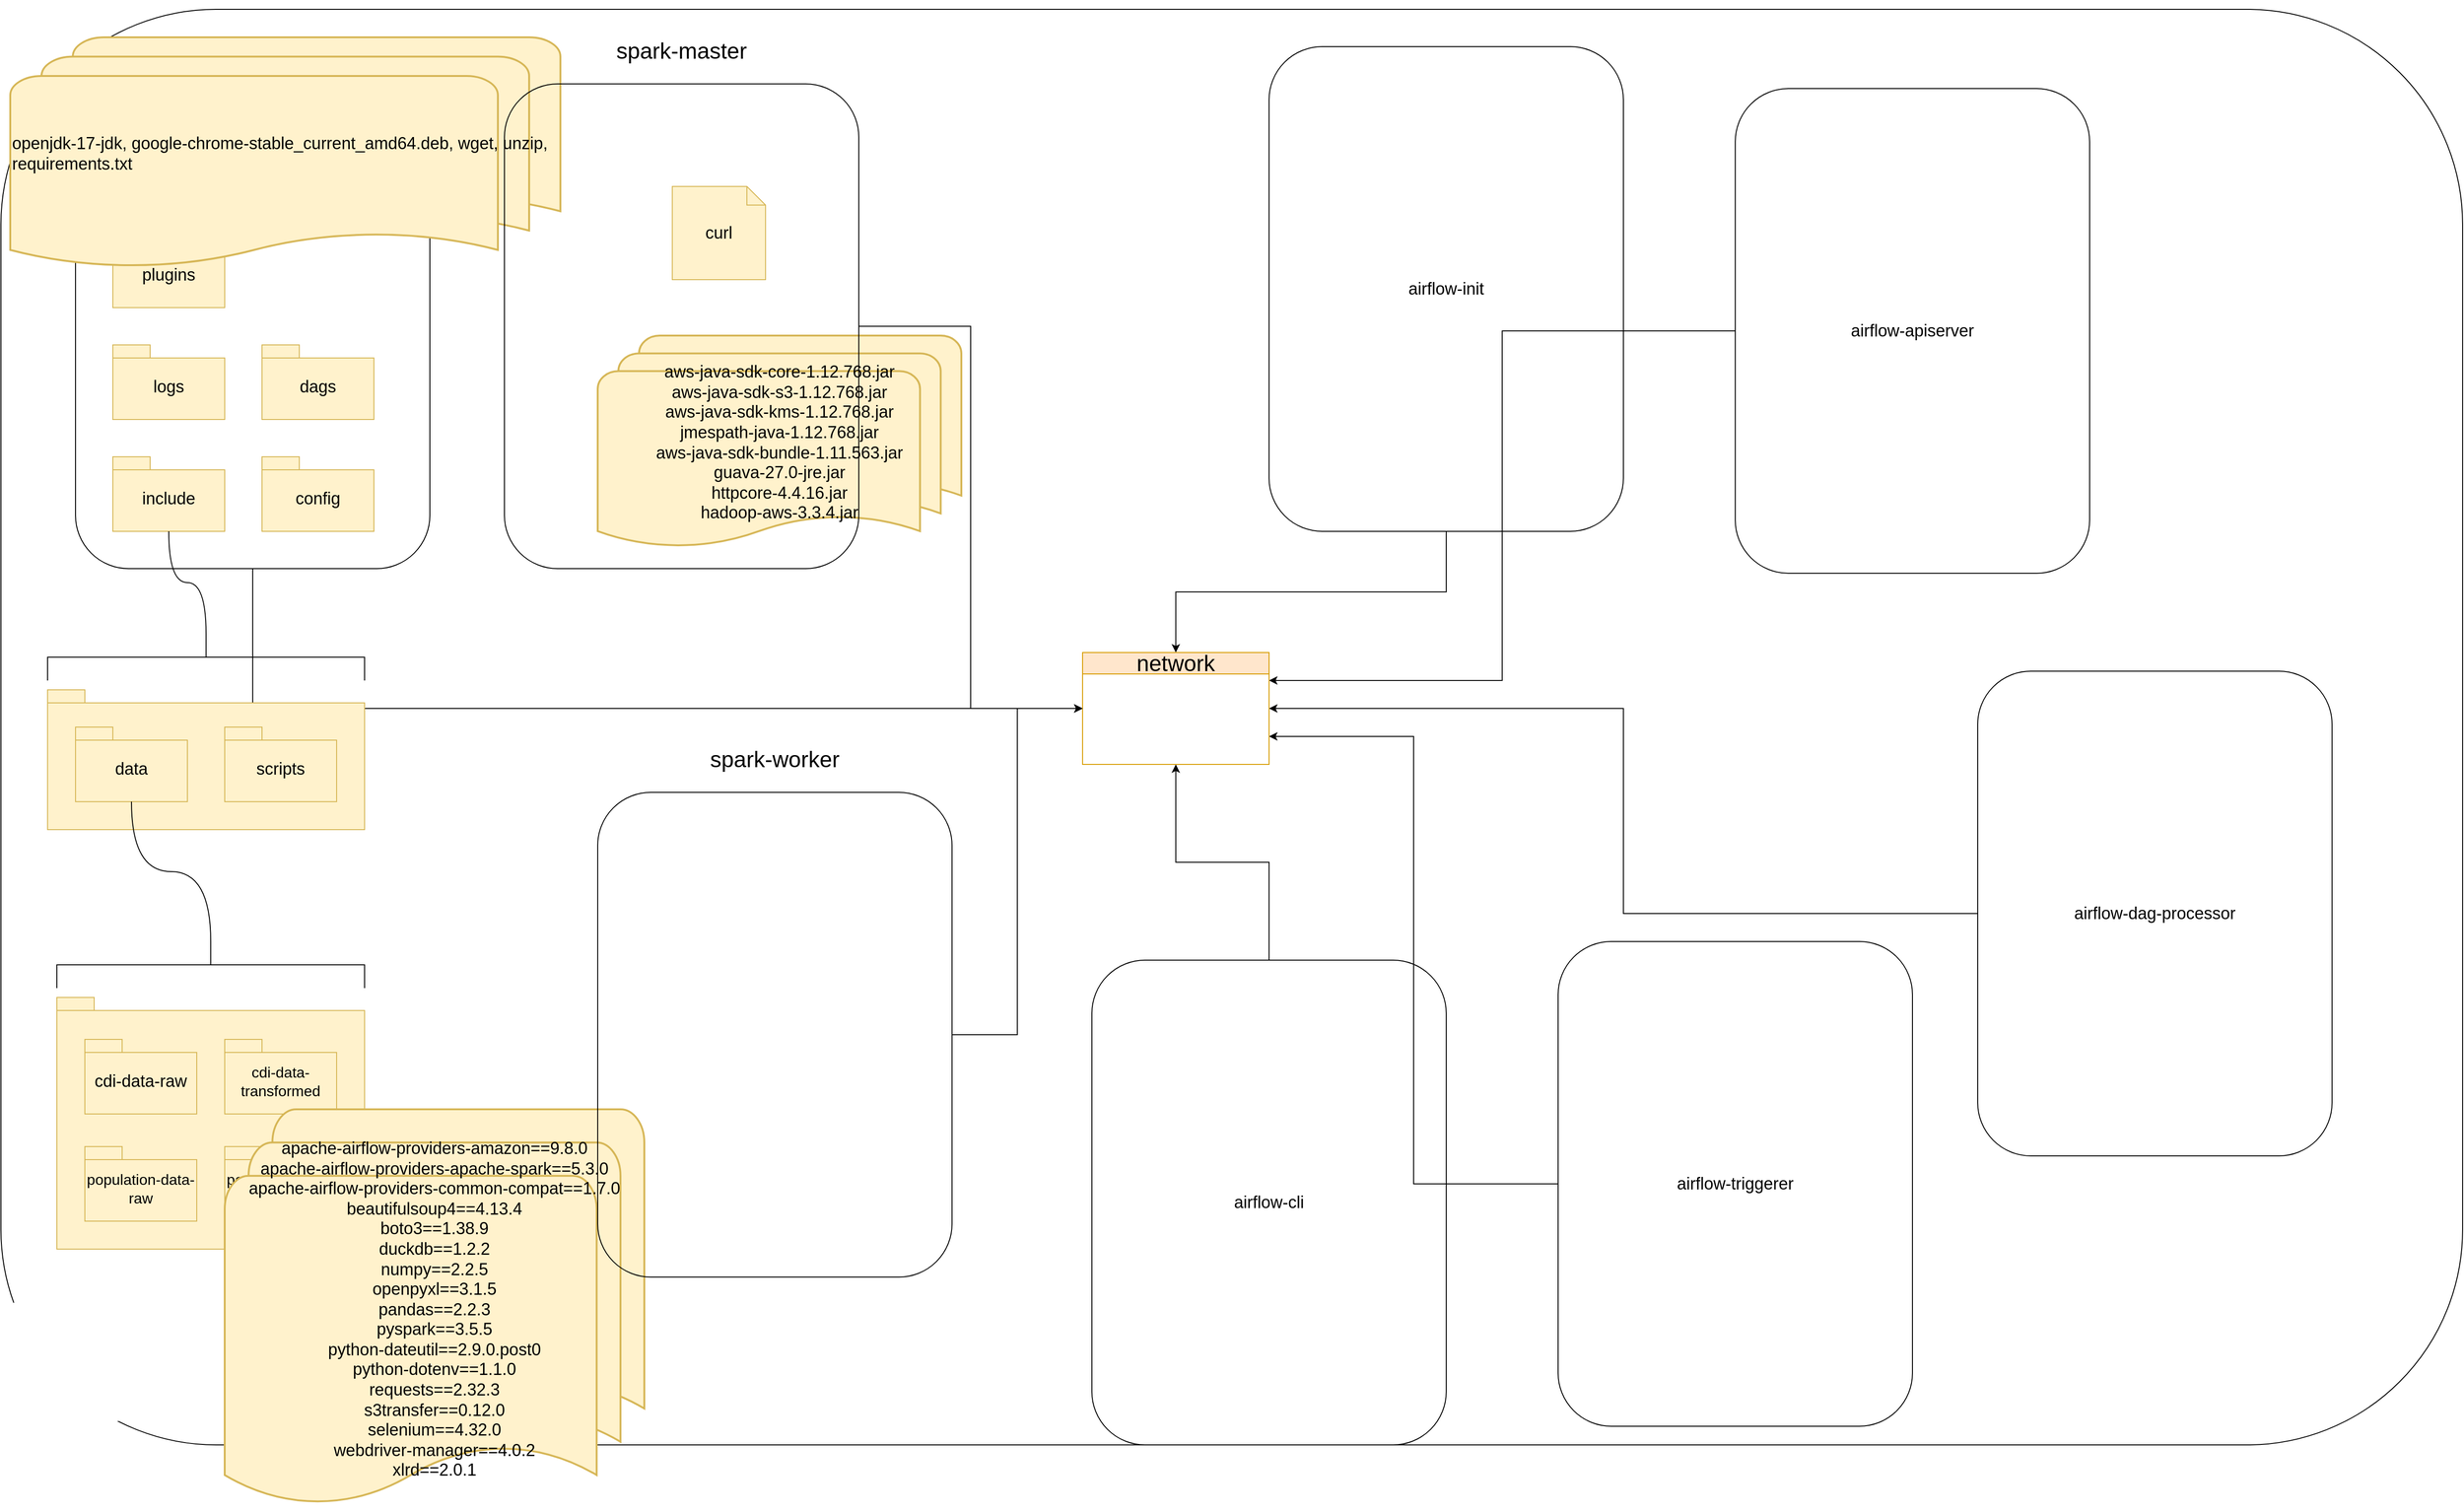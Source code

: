 <mxfile version="27.2.0">
  <diagram name="Page-1" id="RnxpE24EuW_9pJe2aoav">
    <mxGraphModel dx="2316" dy="1171" grid="1" gridSize="10" guides="1" tooltips="1" connect="1" arrows="1" fold="1" page="1" pageScale="1" pageWidth="1400" pageHeight="850" math="0" shadow="0">
      <root>
        <mxCell id="0" />
        <mxCell id="1" parent="0" />
        <mxCell id="f4iBW4bqvAmPEOM2c-jO-1" value="" style="rounded=1;whiteSpace=wrap;html=1;fillColor=none;align=center;" vertex="1" parent="1">
          <mxGeometry x="80" y="80" width="2640" height="1540" as="geometry" />
        </mxCell>
        <mxCell id="f4iBW4bqvAmPEOM2c-jO-41" style="edgeStyle=orthogonalEdgeStyle;rounded=0;orthogonalLoop=1;jettySize=auto;html=1;exitX=0.5;exitY=1;exitDx=0;exitDy=0;entryX=0;entryY=0.5;entryDx=0;entryDy=0;" edge="1" parent="1" source="f4iBW4bqvAmPEOM2c-jO-2" target="f4iBW4bqvAmPEOM2c-jO-40">
          <mxGeometry relative="1" as="geometry" />
        </mxCell>
        <mxCell id="f4iBW4bqvAmPEOM2c-jO-2" value="" style="rounded=1;whiteSpace=wrap;html=1;fillColor=none;" vertex="1" parent="1">
          <mxGeometry x="160" y="160" width="380" height="520" as="geometry" />
        </mxCell>
        <mxCell id="f4iBW4bqvAmPEOM2c-jO-5" value="&lt;font style=&quot;font-size: 18px; font-weight: normal;&quot;&gt;include&lt;/font&gt;" style="shape=folder;fontStyle=1;spacingTop=10;tabWidth=40;tabHeight=14;tabPosition=left;html=1;whiteSpace=wrap;fillColor=#fff2cc;strokeColor=#d6b656;" vertex="1" parent="1">
          <mxGeometry x="200" y="560" width="120" height="80" as="geometry" />
        </mxCell>
        <mxCell id="f4iBW4bqvAmPEOM2c-jO-6" value="&lt;font style=&quot;font-size: 18px; font-weight: normal;&quot;&gt;dags&lt;/font&gt;" style="shape=folder;fontStyle=1;spacingTop=10;tabWidth=40;tabHeight=14;tabPosition=left;html=1;whiteSpace=wrap;fillColor=#fff2cc;strokeColor=#d6b656;" vertex="1" parent="1">
          <mxGeometry x="360" y="440" width="120" height="80" as="geometry" />
        </mxCell>
        <mxCell id="f4iBW4bqvAmPEOM2c-jO-7" value="&lt;font style=&quot;font-size: 18px; font-weight: normal;&quot;&gt;logs&lt;/font&gt;" style="shape=folder;fontStyle=1;spacingTop=10;tabWidth=40;tabHeight=14;tabPosition=left;html=1;whiteSpace=wrap;fillColor=#fff2cc;strokeColor=#d6b656;" vertex="1" parent="1">
          <mxGeometry x="200" y="440" width="120" height="80" as="geometry" />
        </mxCell>
        <mxCell id="f4iBW4bqvAmPEOM2c-jO-8" value="&lt;font style=&quot;font-size: 18px; font-weight: normal;&quot;&gt;config&lt;/font&gt;" style="shape=folder;fontStyle=1;spacingTop=10;tabWidth=40;tabHeight=14;tabPosition=left;html=1;whiteSpace=wrap;fillColor=#fff2cc;strokeColor=#d6b656;" vertex="1" parent="1">
          <mxGeometry x="360" y="560" width="120" height="80" as="geometry" />
        </mxCell>
        <mxCell id="f4iBW4bqvAmPEOM2c-jO-9" value="&lt;font style=&quot;font-size: 18px; font-weight: normal;&quot;&gt;plugins&lt;/font&gt;" style="shape=folder;fontStyle=1;spacingTop=10;tabWidth=40;tabHeight=14;tabPosition=left;html=1;whiteSpace=wrap;fillColor=#fff2cc;strokeColor=#d6b656;" vertex="1" parent="1">
          <mxGeometry x="200" y="320" width="120" height="80" as="geometry" />
        </mxCell>
        <mxCell id="f4iBW4bqvAmPEOM2c-jO-16" value="" style="group" vertex="1" connectable="0" parent="1">
          <mxGeometry x="130" y="750" width="340" height="50" as="geometry" />
        </mxCell>
        <mxCell id="f4iBW4bqvAmPEOM2c-jO-12" value="" style="strokeWidth=1;html=1;shape=mxgraph.flowchart.annotation_2;align=left;labelPosition=right;pointerEvents=1;direction=south;" vertex="1" parent="f4iBW4bqvAmPEOM2c-jO-16">
          <mxGeometry width="340" height="50" as="geometry" />
        </mxCell>
        <mxCell id="f4iBW4bqvAmPEOM2c-jO-17" value="" style="group" vertex="1" connectable="0" parent="1">
          <mxGeometry x="140" y="1080" width="330" height="50" as="geometry" />
        </mxCell>
        <mxCell id="f4iBW4bqvAmPEOM2c-jO-18" value="" style="strokeWidth=1;html=1;shape=mxgraph.flowchart.annotation_2;align=left;labelPosition=right;pointerEvents=1;direction=south;" vertex="1" parent="f4iBW4bqvAmPEOM2c-jO-17">
          <mxGeometry width="330" height="50" as="geometry" />
        </mxCell>
        <mxCell id="f4iBW4bqvAmPEOM2c-jO-19" style="edgeStyle=orthogonalEdgeStyle;rounded=0;orthogonalLoop=1;jettySize=auto;html=1;entryX=0.5;entryY=1;entryDx=0;entryDy=0;entryPerimeter=0;curved=1;endArrow=none;endFill=0;" edge="1" parent="f4iBW4bqvAmPEOM2c-jO-17" source="f4iBW4bqvAmPEOM2c-jO-18">
          <mxGeometry relative="1" as="geometry" />
        </mxCell>
        <mxCell id="f4iBW4bqvAmPEOM2c-jO-26" value="" style="group" vertex="1" connectable="0" parent="1">
          <mxGeometry x="140" y="1140" width="330" height="270" as="geometry" />
        </mxCell>
        <mxCell id="f4iBW4bqvAmPEOM2c-jO-21" value="" style="shape=folder;fontStyle=1;spacingTop=10;tabWidth=40;tabHeight=14;tabPosition=left;html=1;whiteSpace=wrap;fillColor=#fff2cc;strokeColor=#d6b656;" vertex="1" parent="f4iBW4bqvAmPEOM2c-jO-26">
          <mxGeometry width="330" height="270" as="geometry" />
        </mxCell>
        <mxCell id="f4iBW4bqvAmPEOM2c-jO-22" value="&lt;font style=&quot;font-size: 18px; font-weight: normal;&quot;&gt;cdi-data-raw&lt;/font&gt;" style="shape=folder;fontStyle=1;spacingTop=10;tabWidth=40;tabHeight=14;tabPosition=left;html=1;whiteSpace=wrap;fillColor=#fff2cc;strokeColor=#d6b656;" vertex="1" parent="f4iBW4bqvAmPEOM2c-jO-26">
          <mxGeometry x="30" y="45" width="120" height="80" as="geometry" />
        </mxCell>
        <mxCell id="f4iBW4bqvAmPEOM2c-jO-23" value="&lt;font style=&quot;font-weight: normal; font-size: 16px;&quot;&gt;cdi-data-transformed&lt;/font&gt;" style="shape=folder;fontStyle=1;spacingTop=10;tabWidth=40;tabHeight=14;tabPosition=left;html=1;whiteSpace=wrap;fillColor=#fff2cc;strokeColor=#d6b656;" vertex="1" parent="f4iBW4bqvAmPEOM2c-jO-26">
          <mxGeometry x="180" y="45" width="120" height="80" as="geometry" />
        </mxCell>
        <mxCell id="f4iBW4bqvAmPEOM2c-jO-24" value="&lt;font style=&quot;font-weight: normal; font-size: 16px;&quot;&gt;population-data-raw&lt;/font&gt;" style="shape=folder;fontStyle=1;spacingTop=10;tabWidth=40;tabHeight=14;tabPosition=left;html=1;whiteSpace=wrap;fillColor=#fff2cc;strokeColor=#d6b656;" vertex="1" parent="f4iBW4bqvAmPEOM2c-jO-26">
          <mxGeometry x="30" y="160" width="120" height="80" as="geometry" />
        </mxCell>
        <mxCell id="f4iBW4bqvAmPEOM2c-jO-25" value="&lt;span style=&quot;font-weight: 400;&quot;&gt;&lt;font style=&quot;font-size: 16px;&quot;&gt;population-data-transformed&lt;/font&gt;&lt;/span&gt;" style="shape=folder;fontStyle=1;spacingTop=10;tabWidth=40;tabHeight=14;tabPosition=left;html=1;whiteSpace=wrap;fillColor=#fff2cc;strokeColor=#d6b656;" vertex="1" parent="f4iBW4bqvAmPEOM2c-jO-26">
          <mxGeometry x="180" y="160" width="120" height="80" as="geometry" />
        </mxCell>
        <mxCell id="f4iBW4bqvAmPEOM2c-jO-27" value="" style="group" vertex="1" connectable="0" parent="1">
          <mxGeometry x="130" y="810" width="340" height="150" as="geometry" />
        </mxCell>
        <mxCell id="f4iBW4bqvAmPEOM2c-jO-10" value="" style="shape=folder;fontStyle=1;spacingTop=10;tabWidth=40;tabHeight=14;tabPosition=left;html=1;whiteSpace=wrap;fillColor=#fff2cc;strokeColor=#d6b656;" vertex="1" parent="f4iBW4bqvAmPEOM2c-jO-27">
          <mxGeometry width="340" height="150" as="geometry" />
        </mxCell>
        <mxCell id="f4iBW4bqvAmPEOM2c-jO-14" value="&lt;font style=&quot;font-size: 18px; font-weight: normal;&quot;&gt;data&lt;/font&gt;" style="shape=folder;fontStyle=1;spacingTop=10;tabWidth=40;tabHeight=14;tabPosition=left;html=1;whiteSpace=wrap;fillColor=#fff2cc;strokeColor=#d6b656;" vertex="1" parent="f4iBW4bqvAmPEOM2c-jO-27">
          <mxGeometry x="30" y="40" width="120" height="80" as="geometry" />
        </mxCell>
        <mxCell id="f4iBW4bqvAmPEOM2c-jO-15" value="&lt;font style=&quot;font-size: 18px; font-weight: normal;&quot;&gt;scripts&lt;/font&gt;" style="shape=folder;fontStyle=1;spacingTop=10;tabWidth=40;tabHeight=14;tabPosition=left;html=1;whiteSpace=wrap;fillColor=#fff2cc;strokeColor=#d6b656;" vertex="1" parent="f4iBW4bqvAmPEOM2c-jO-27">
          <mxGeometry x="190" y="40" width="120" height="80" as="geometry" />
        </mxCell>
        <mxCell id="f4iBW4bqvAmPEOM2c-jO-13" style="edgeStyle=orthogonalEdgeStyle;rounded=0;orthogonalLoop=1;jettySize=auto;html=1;entryX=0.5;entryY=1;entryDx=0;entryDy=0;entryPerimeter=0;curved=1;endArrow=none;endFill=0;" edge="1" parent="1" source="f4iBW4bqvAmPEOM2c-jO-12" target="f4iBW4bqvAmPEOM2c-jO-5">
          <mxGeometry relative="1" as="geometry" />
        </mxCell>
        <mxCell id="f4iBW4bqvAmPEOM2c-jO-20" style="edgeStyle=orthogonalEdgeStyle;rounded=0;orthogonalLoop=1;jettySize=auto;html=1;endArrow=none;endFill=0;curved=1;entryX=0.5;entryY=1;entryDx=0;entryDy=0;entryPerimeter=0;" edge="1" parent="1" source="f4iBW4bqvAmPEOM2c-jO-18" target="f4iBW4bqvAmPEOM2c-jO-14">
          <mxGeometry relative="1" as="geometry">
            <mxPoint x="290" y="960" as="targetPoint" />
          </mxGeometry>
        </mxCell>
        <mxCell id="f4iBW4bqvAmPEOM2c-jO-28" value="&lt;font style=&quot;font-size: 18px;&quot;&gt;openjdk-17-jdk, google-chrome-stable_current_amd64.deb, wget, unzip, requirements.txt&lt;/font&gt;" style="strokeWidth=2;html=1;shape=mxgraph.flowchart.multi-document;whiteSpace=wrap;fillColor=#fff2cc;strokeColor=#d6b656;align=left;" vertex="1" parent="1">
          <mxGeometry x="90" y="110" width="590" height="250" as="geometry" />
        </mxCell>
        <mxCell id="f4iBW4bqvAmPEOM2c-jO-29" value="&lt;div&gt;&lt;font style=&quot;font-size: 18px;&quot;&gt;apache-airflow-providers-amazon==9.8.0&lt;/font&gt;&lt;/div&gt;&lt;div&gt;&lt;font style=&quot;font-size: 18px;&quot;&gt;apache-airflow-providers-apache-spark==5.3.0&lt;/font&gt;&lt;/div&gt;&lt;div&gt;&lt;font style=&quot;font-size: 18px;&quot;&gt;apache-airflow-providers-common-compat==1.7.0&lt;/font&gt;&lt;/div&gt;&lt;div&gt;&lt;font style=&quot;font-size: 18px;&quot;&gt;beautifulsoup4==4.13.4&lt;/font&gt;&lt;/div&gt;&lt;div&gt;&lt;font style=&quot;font-size: 18px;&quot;&gt;boto3==1.38.9&lt;/font&gt;&lt;/div&gt;&lt;div&gt;&lt;font style=&quot;font-size: 18px;&quot;&gt;duckdb==1.2.2&lt;/font&gt;&lt;/div&gt;&lt;div&gt;&lt;font style=&quot;font-size: 18px;&quot;&gt;numpy==2.2.5&lt;/font&gt;&lt;/div&gt;&lt;div&gt;&lt;font style=&quot;font-size: 18px;&quot;&gt;openpyxl==3.1.5&lt;/font&gt;&lt;/div&gt;&lt;div&gt;&lt;font style=&quot;font-size: 18px;&quot;&gt;pandas==2.2.3&lt;/font&gt;&lt;/div&gt;&lt;div&gt;&lt;font style=&quot;font-size: 18px;&quot;&gt;pyspark==3.5.5&lt;/font&gt;&lt;/div&gt;&lt;div&gt;&lt;font style=&quot;font-size: 18px;&quot;&gt;python-dateutil==2.9.0.post0&lt;/font&gt;&lt;/div&gt;&lt;div&gt;&lt;font style=&quot;font-size: 18px;&quot;&gt;python-dotenv==1.1.0&lt;/font&gt;&lt;/div&gt;&lt;div&gt;&lt;font style=&quot;font-size: 18px;&quot;&gt;requests==2.32.3&lt;/font&gt;&lt;/div&gt;&lt;div&gt;&lt;font style=&quot;font-size: 18px;&quot;&gt;s3transfer==0.12.0&lt;/font&gt;&lt;/div&gt;&lt;div&gt;&lt;font style=&quot;font-size: 18px;&quot;&gt;selenium==4.32.0&lt;/font&gt;&lt;/div&gt;&lt;div&gt;&lt;font style=&quot;font-size: 18px;&quot;&gt;webdriver-manager==4.0.2&lt;/font&gt;&lt;/div&gt;&lt;div&gt;&lt;font style=&quot;font-size: 18px;&quot;&gt;xlrd==2.0.1&lt;/font&gt;&lt;/div&gt;" style="strokeWidth=2;html=1;shape=mxgraph.flowchart.multi-document;whiteSpace=wrap;fillColor=#fff2cc;strokeColor=#d6b656;" vertex="1" parent="1">
          <mxGeometry x="320" y="1260" width="450" height="430" as="geometry" />
        </mxCell>
        <mxCell id="f4iBW4bqvAmPEOM2c-jO-30" value="&lt;div&gt;&lt;font style=&quot;font-size: 18px;&quot;&gt;aws-java-sdk-core-1.12.768.jar&lt;/font&gt;&lt;/div&gt;&lt;div&gt;&lt;font style=&quot;font-size: 18px;&quot;&gt;aws-java-sdk-s3-1.12.768.jar&lt;/font&gt;&lt;/div&gt;&lt;div&gt;&lt;font style=&quot;font-size: 18px;&quot;&gt;aws-java-sdk-kms-1.12.768.jar&lt;/font&gt;&lt;/div&gt;&lt;div&gt;&lt;font style=&quot;font-size: 18px;&quot;&gt;&lt;div style=&quot;&quot;&gt;jmespath-java-1.12.768.jar&lt;/div&gt;&lt;div style=&quot;&quot;&gt;aws-java-sdk-bundle-1.11.563.jar&lt;/div&gt;&lt;div style=&quot;&quot;&gt;guava-27.0-jre.jar&lt;/div&gt;&lt;div style=&quot;&quot;&gt;httpcore-4.4.16.jar&lt;/div&gt;&lt;div style=&quot;&quot;&gt;hadoop-aws-3.3.4.jar&lt;/div&gt;&lt;/font&gt;&lt;/div&gt;" style="strokeWidth=2;html=1;shape=mxgraph.flowchart.multi-document;whiteSpace=wrap;fillColor=#fff2cc;strokeColor=#d6b656;" vertex="1" parent="1">
          <mxGeometry x="720" y="430" width="390" height="230" as="geometry" />
        </mxCell>
        <mxCell id="f4iBW4bqvAmPEOM2c-jO-31" value="&lt;font style=&quot;font-size: 18px;&quot;&gt;curl&lt;/font&gt;" style="shape=note;size=20;whiteSpace=wrap;html=1;fillColor=#fff2cc;strokeColor=#d6b656;" vertex="1" parent="1">
          <mxGeometry x="800" y="270" width="100" height="100" as="geometry" />
        </mxCell>
        <mxCell id="f4iBW4bqvAmPEOM2c-jO-52" style="edgeStyle=orthogonalEdgeStyle;rounded=0;orthogonalLoop=1;jettySize=auto;html=1;entryX=0.5;entryY=0;entryDx=0;entryDy=0;" edge="1" parent="1" source="f4iBW4bqvAmPEOM2c-jO-32" target="f4iBW4bqvAmPEOM2c-jO-40">
          <mxGeometry relative="1" as="geometry" />
        </mxCell>
        <mxCell id="f4iBW4bqvAmPEOM2c-jO-32" value="&lt;font style=&quot;font-size: 18px;&quot;&gt;airflow-init&lt;/font&gt;" style="rounded=1;whiteSpace=wrap;html=1;fillColor=none;" vertex="1" parent="1">
          <mxGeometry x="1440" y="120" width="380" height="520" as="geometry" />
        </mxCell>
        <mxCell id="f4iBW4bqvAmPEOM2c-jO-51" style="edgeStyle=orthogonalEdgeStyle;rounded=0;orthogonalLoop=1;jettySize=auto;html=1;entryX=1;entryY=0.25;entryDx=0;entryDy=0;" edge="1" parent="1" source="f4iBW4bqvAmPEOM2c-jO-33" target="f4iBW4bqvAmPEOM2c-jO-40">
          <mxGeometry relative="1" as="geometry" />
        </mxCell>
        <mxCell id="f4iBW4bqvAmPEOM2c-jO-33" value="&lt;font style=&quot;font-size: 18px;&quot;&gt;airflow-apiserver&lt;/font&gt;" style="rounded=1;whiteSpace=wrap;html=1;fillColor=none;" vertex="1" parent="1">
          <mxGeometry x="1940" y="165" width="380" height="520" as="geometry" />
        </mxCell>
        <mxCell id="f4iBW4bqvAmPEOM2c-jO-48" style="edgeStyle=orthogonalEdgeStyle;rounded=0;orthogonalLoop=1;jettySize=auto;html=1;entryX=1;entryY=0.75;entryDx=0;entryDy=0;" edge="1" parent="1" source="f4iBW4bqvAmPEOM2c-jO-34" target="f4iBW4bqvAmPEOM2c-jO-40">
          <mxGeometry relative="1" as="geometry" />
        </mxCell>
        <mxCell id="f4iBW4bqvAmPEOM2c-jO-34" value="&lt;font style=&quot;font-size: 18px;&quot;&gt;airflow-triggerer&lt;/font&gt;" style="rounded=1;whiteSpace=wrap;html=1;fillColor=none;" vertex="1" parent="1">
          <mxGeometry x="1750" y="1080" width="380" height="520" as="geometry" />
        </mxCell>
        <mxCell id="f4iBW4bqvAmPEOM2c-jO-50" style="edgeStyle=orthogonalEdgeStyle;rounded=0;orthogonalLoop=1;jettySize=auto;html=1;entryX=1;entryY=0.5;entryDx=0;entryDy=0;" edge="1" parent="1" source="f4iBW4bqvAmPEOM2c-jO-35" target="f4iBW4bqvAmPEOM2c-jO-40">
          <mxGeometry relative="1" as="geometry" />
        </mxCell>
        <mxCell id="f4iBW4bqvAmPEOM2c-jO-35" value="&lt;font style=&quot;font-size: 18px;&quot;&gt;airflow-dag-processor&lt;/font&gt;" style="rounded=1;whiteSpace=wrap;html=1;fillColor=none;" vertex="1" parent="1">
          <mxGeometry x="2200" y="790" width="380" height="520" as="geometry" />
        </mxCell>
        <mxCell id="f4iBW4bqvAmPEOM2c-jO-46" style="edgeStyle=orthogonalEdgeStyle;rounded=0;orthogonalLoop=1;jettySize=auto;html=1;entryX=0.5;entryY=1;entryDx=0;entryDy=0;" edge="1" parent="1" source="f4iBW4bqvAmPEOM2c-jO-36" target="f4iBW4bqvAmPEOM2c-jO-40">
          <mxGeometry relative="1" as="geometry" />
        </mxCell>
        <mxCell id="f4iBW4bqvAmPEOM2c-jO-36" value="&lt;font style=&quot;font-size: 18px;&quot;&gt;airflow-cli&lt;/font&gt;" style="rounded=1;whiteSpace=wrap;html=1;fillColor=none;" vertex="1" parent="1">
          <mxGeometry x="1250" y="1100" width="380" height="520" as="geometry" />
        </mxCell>
        <mxCell id="f4iBW4bqvAmPEOM2c-jO-40" value="network" style="swimlane;whiteSpace=wrap;html=1;startSize=23;spacingTop=10;spacingLeft=10;spacingBottom=10;spacing=10;spacingRight=10;fontSize=24;fontStyle=0;fillColor=#ffe6cc;strokeColor=#d79b00;" vertex="1" parent="1">
          <mxGeometry x="1240" y="770" width="200" height="120" as="geometry" />
        </mxCell>
        <mxCell id="f4iBW4bqvAmPEOM2c-jO-42" value="" style="group" vertex="1" connectable="0" parent="1">
          <mxGeometry x="720" y="830" width="380" height="610" as="geometry" />
        </mxCell>
        <mxCell id="f4iBW4bqvAmPEOM2c-jO-38" value="&lt;font style=&quot;font-size: 24px;&quot;&gt;spark-worker&lt;/font&gt;" style="text;html=1;align=center;verticalAlign=middle;whiteSpace=wrap;rounded=0;" vertex="1" parent="f4iBW4bqvAmPEOM2c-jO-42">
          <mxGeometry x="25" width="330" height="110" as="geometry" />
        </mxCell>
        <mxCell id="f4iBW4bqvAmPEOM2c-jO-39" value="" style="rounded=1;whiteSpace=wrap;html=1;fillColor=none;" vertex="1" parent="f4iBW4bqvAmPEOM2c-jO-42">
          <mxGeometry y="90" width="380" height="520" as="geometry" />
        </mxCell>
        <mxCell id="f4iBW4bqvAmPEOM2c-jO-43" value="" style="group" vertex="1" connectable="0" parent="1">
          <mxGeometry x="620" y="70" width="380" height="610" as="geometry" />
        </mxCell>
        <mxCell id="f4iBW4bqvAmPEOM2c-jO-3" value="" style="rounded=1;whiteSpace=wrap;html=1;fillColor=none;" vertex="1" parent="f4iBW4bqvAmPEOM2c-jO-43">
          <mxGeometry y="90" width="380" height="520" as="geometry" />
        </mxCell>
        <mxCell id="f4iBW4bqvAmPEOM2c-jO-37" value="&lt;font style=&quot;font-size: 24px;&quot;&gt;spark-master&lt;/font&gt;" style="text;html=1;align=center;verticalAlign=middle;whiteSpace=wrap;rounded=0;" vertex="1" parent="f4iBW4bqvAmPEOM2c-jO-43">
          <mxGeometry x="25" width="330" height="110" as="geometry" />
        </mxCell>
        <mxCell id="f4iBW4bqvAmPEOM2c-jO-44" style="edgeStyle=orthogonalEdgeStyle;rounded=0;orthogonalLoop=1;jettySize=auto;html=1;entryX=0;entryY=0.5;entryDx=0;entryDy=0;" edge="1" parent="1" source="f4iBW4bqvAmPEOM2c-jO-3" target="f4iBW4bqvAmPEOM2c-jO-40">
          <mxGeometry relative="1" as="geometry" />
        </mxCell>
        <mxCell id="f4iBW4bqvAmPEOM2c-jO-45" style="edgeStyle=orthogonalEdgeStyle;rounded=0;orthogonalLoop=1;jettySize=auto;html=1;entryX=0;entryY=0.5;entryDx=0;entryDy=0;" edge="1" parent="1" source="f4iBW4bqvAmPEOM2c-jO-39" target="f4iBW4bqvAmPEOM2c-jO-40">
          <mxGeometry relative="1" as="geometry" />
        </mxCell>
      </root>
    </mxGraphModel>
  </diagram>
</mxfile>
